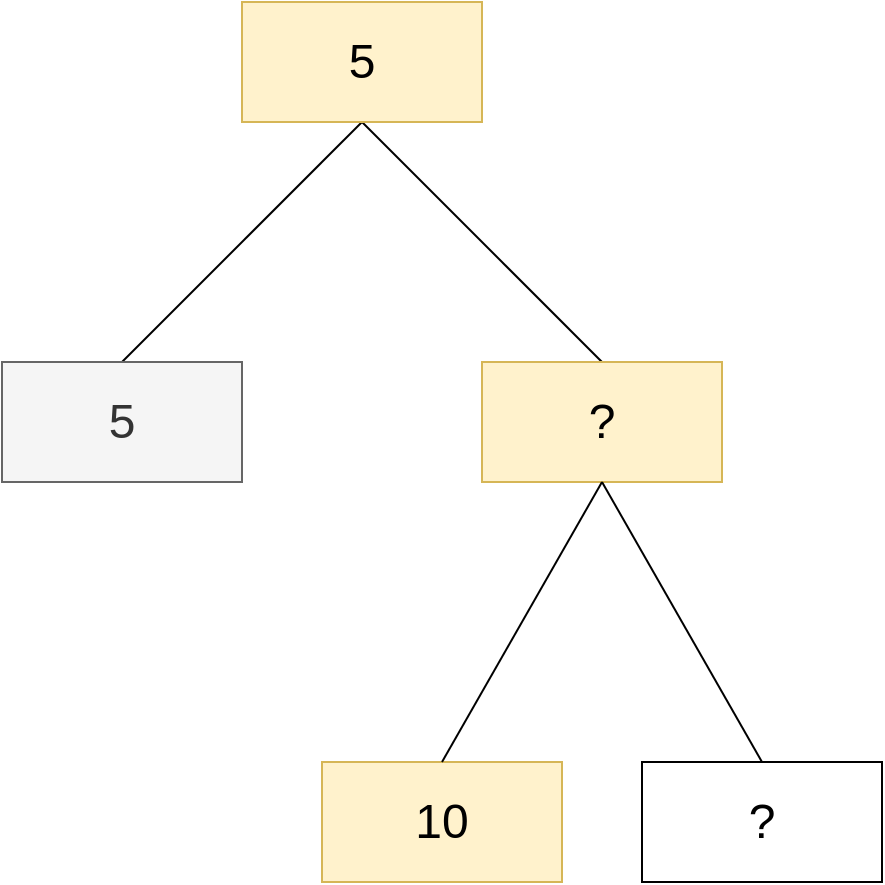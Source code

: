 <mxfile version="13.1.0" type="device"><diagram id="7tz6eK_U-5_p2wZ12gyQ" name="Page-1"><mxGraphModel dx="1090" dy="670" grid="1" gridSize="10" guides="1" tooltips="1" connect="1" arrows="1" fold="1" page="1" pageScale="1" pageWidth="850" pageHeight="1100" math="0" shadow="0"><root><mxCell id="0"/><mxCell id="1" parent="0"/><mxCell id="7rJh26HrRJLULWH1oewK-1" value="" style="endArrow=none;html=1;" edge="1" parent="1"><mxGeometry width="50" height="50" relative="1" as="geometry"><mxPoint x="320" y="320" as="sourcePoint"/><mxPoint x="440" y="200" as="targetPoint"/></mxGeometry></mxCell><mxCell id="7rJh26HrRJLULWH1oewK-2" value="&lt;font style=&quot;font-size: 24px&quot;&gt;5&lt;/font&gt;" style="rounded=0;whiteSpace=wrap;html=1;fillColor=#f5f5f5;strokeColor=#666666;fontColor=#333333;" vertex="1" parent="1"><mxGeometry x="260" y="320" width="120" height="60" as="geometry"/></mxCell><mxCell id="7rJh26HrRJLULWH1oewK-3" value="" style="endArrow=none;html=1;exitX=0.5;exitY=0;exitDx=0;exitDy=0;" edge="1" parent="1" source="7rJh26HrRJLULWH1oewK-4"><mxGeometry width="50" height="50" relative="1" as="geometry"><mxPoint x="520" y="320" as="sourcePoint"/><mxPoint x="440" y="200" as="targetPoint"/></mxGeometry></mxCell><mxCell id="7rJh26HrRJLULWH1oewK-4" value="&lt;font style=&quot;font-size: 24px&quot;&gt;?&lt;/font&gt;" style="rounded=0;whiteSpace=wrap;html=1;fillColor=#fff2cc;strokeColor=#d6b656;" vertex="1" parent="1"><mxGeometry x="500" y="320" width="120" height="60" as="geometry"/></mxCell><mxCell id="7rJh26HrRJLULWH1oewK-5" value="&lt;font style=&quot;font-size: 24px&quot;&gt;5&lt;/font&gt;" style="rounded=0;whiteSpace=wrap;html=1;fillColor=#fff2cc;strokeColor=#d6b656;" vertex="1" parent="1"><mxGeometry x="380" y="140" width="120" height="60" as="geometry"/></mxCell><mxCell id="7rJh26HrRJLULWH1oewK-6" value="&lt;font style=&quot;font-size: 24px&quot;&gt;10&lt;/font&gt;" style="rounded=0;whiteSpace=wrap;html=1;fillColor=#fff2cc;strokeColor=#d6b656;" vertex="1" parent="1"><mxGeometry x="420" y="520" width="120" height="60" as="geometry"/></mxCell><mxCell id="7rJh26HrRJLULWH1oewK-7" value="" style="endArrow=none;html=1;exitX=0.5;exitY=0;exitDx=0;exitDy=0;entryX=0.5;entryY=1;entryDx=0;entryDy=0;" edge="1" parent="1" source="7rJh26HrRJLULWH1oewK-6" target="7rJh26HrRJLULWH1oewK-4"><mxGeometry width="50" height="50" relative="1" as="geometry"><mxPoint x="330" y="330" as="sourcePoint"/><mxPoint x="450" y="210" as="targetPoint"/></mxGeometry></mxCell><mxCell id="7rJh26HrRJLULWH1oewK-8" value="&lt;font style=&quot;font-size: 24px&quot;&gt;?&lt;/font&gt;" style="rounded=0;whiteSpace=wrap;html=1;" vertex="1" parent="1"><mxGeometry x="580" y="520" width="120" height="60" as="geometry"/></mxCell><mxCell id="7rJh26HrRJLULWH1oewK-9" value="" style="endArrow=none;html=1;entryX=0.5;entryY=1;entryDx=0;entryDy=0;exitX=0.5;exitY=0;exitDx=0;exitDy=0;" edge="1" parent="1" source="7rJh26HrRJLULWH1oewK-8" target="7rJh26HrRJLULWH1oewK-4"><mxGeometry width="50" height="50" relative="1" as="geometry"><mxPoint x="490" y="530" as="sourcePoint"/><mxPoint x="570" y="390" as="targetPoint"/></mxGeometry></mxCell></root></mxGraphModel></diagram></mxfile>